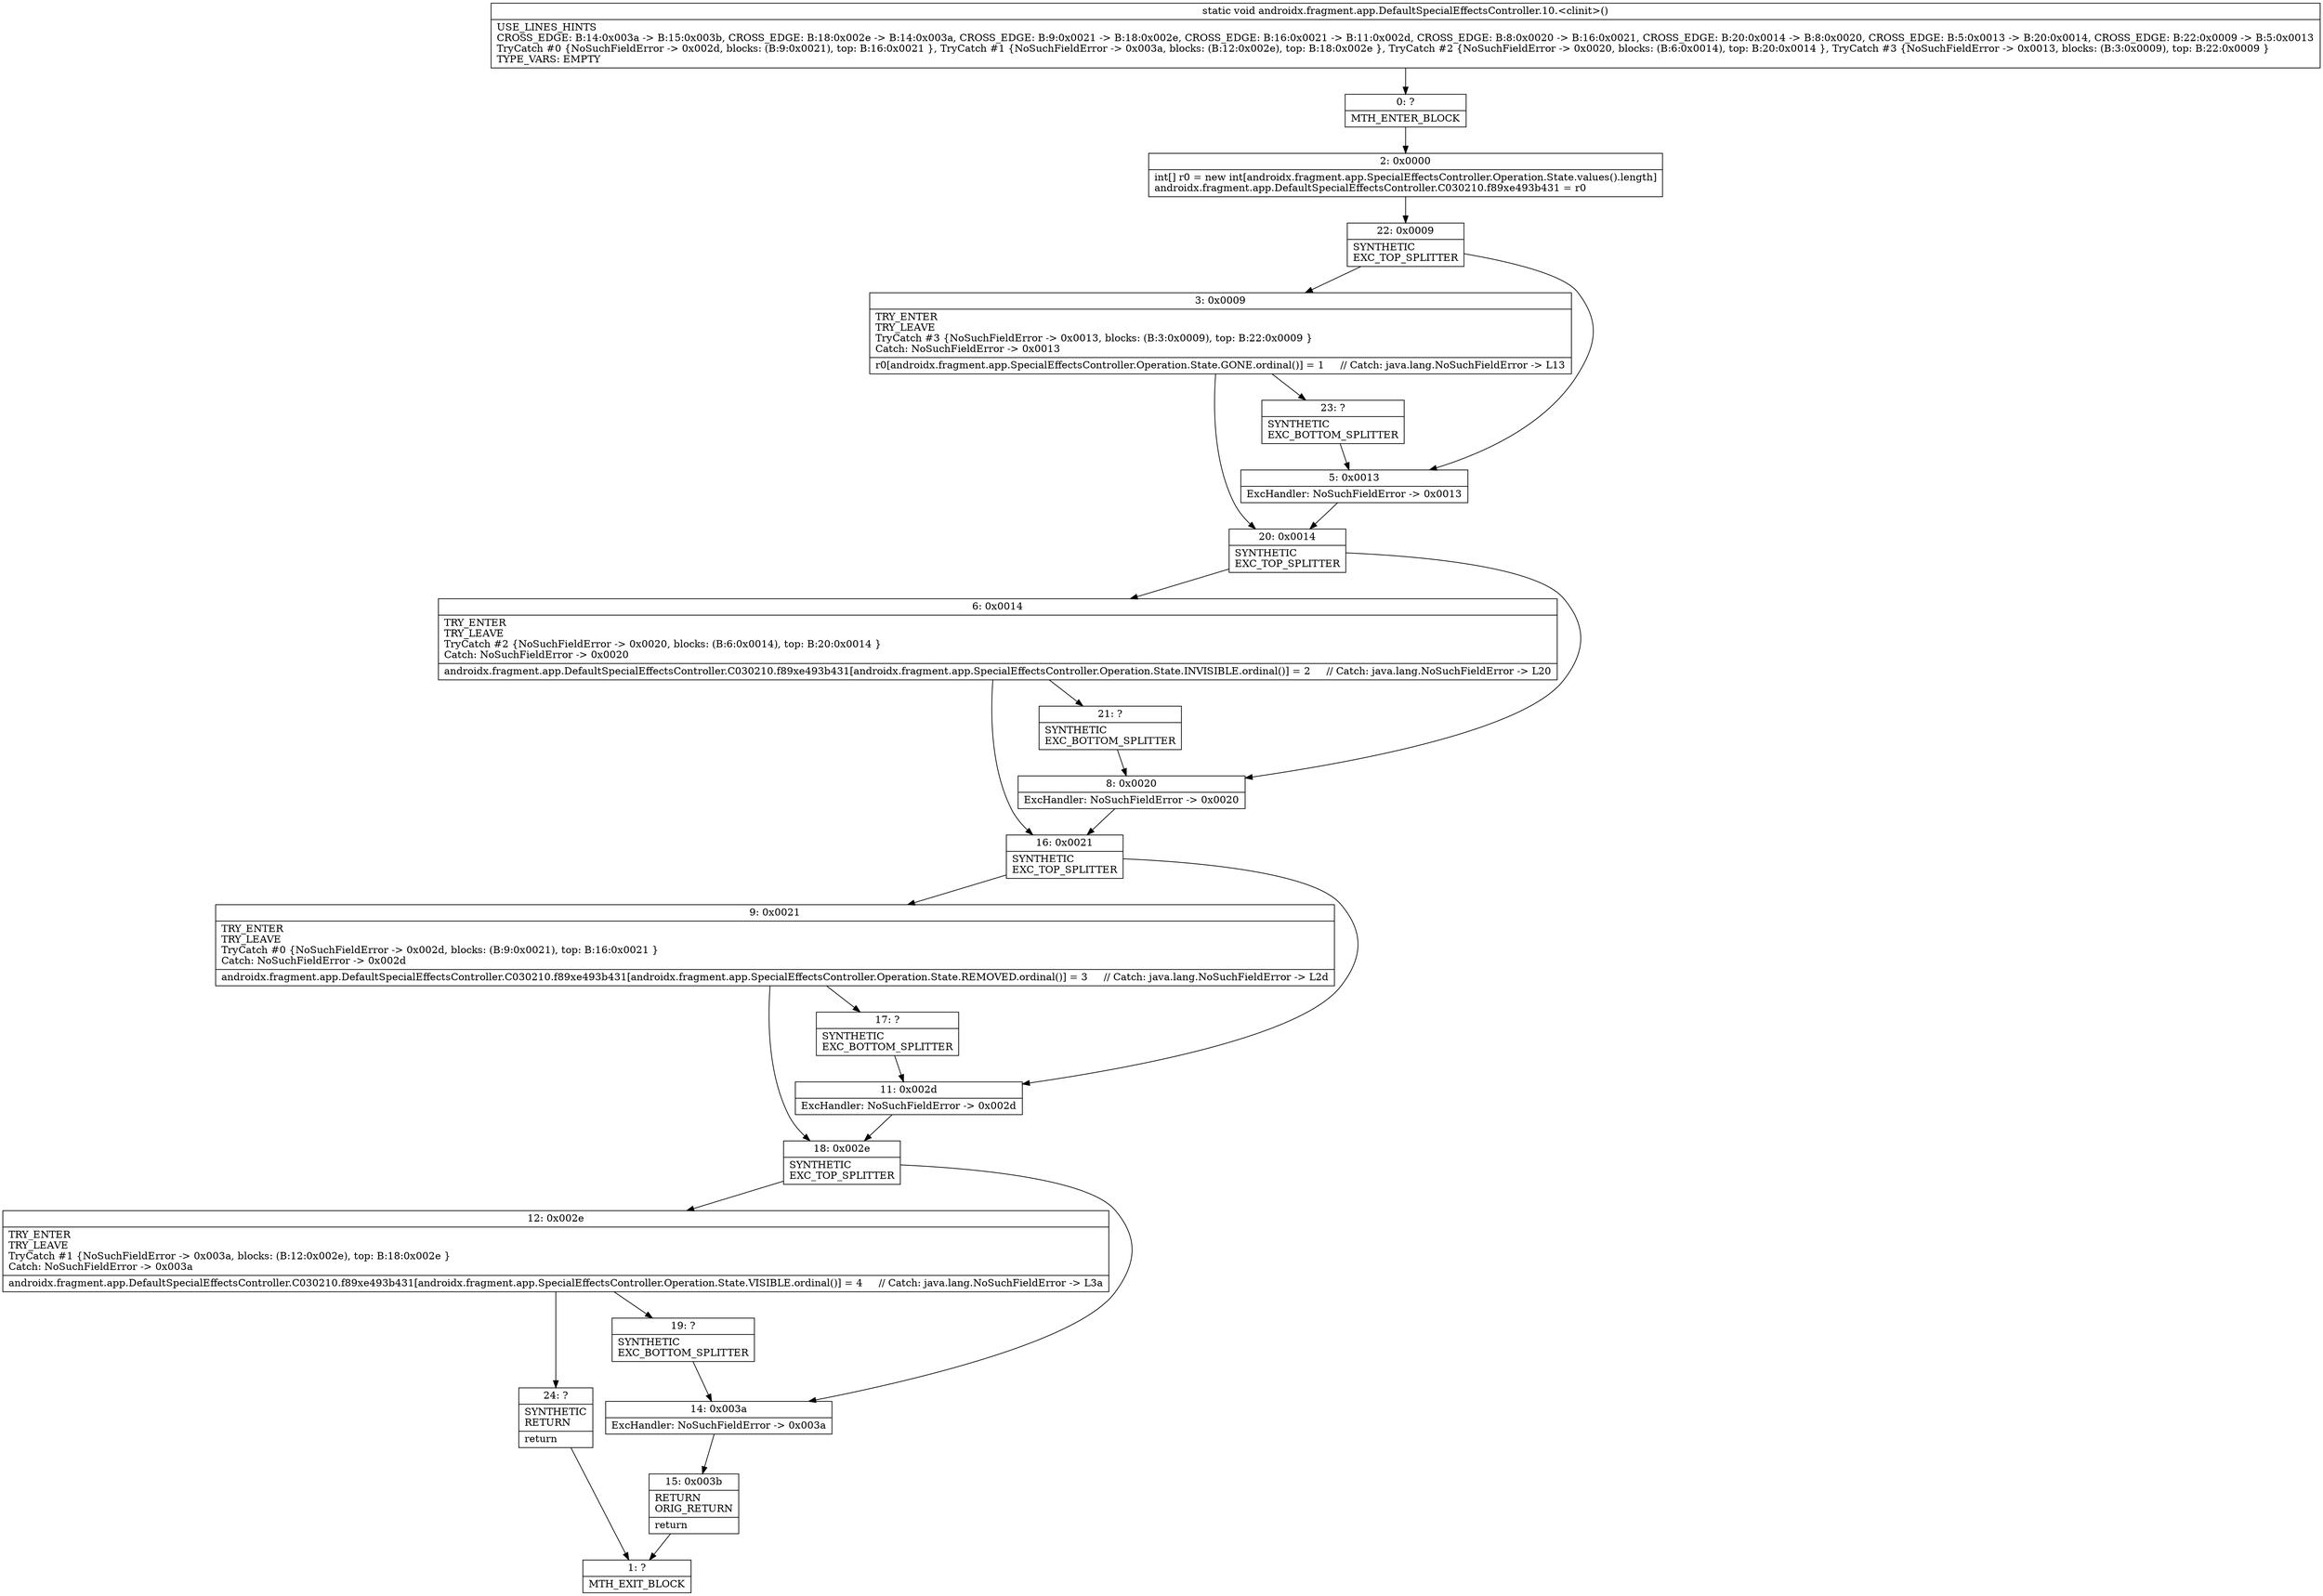 digraph "CFG forandroidx.fragment.app.DefaultSpecialEffectsController.10.\<clinit\>()V" {
Node_0 [shape=record,label="{0\:\ ?|MTH_ENTER_BLOCK\l}"];
Node_2 [shape=record,label="{2\:\ 0x0000|int[] r0 = new int[androidx.fragment.app.SpecialEffectsController.Operation.State.values().length]\landroidx.fragment.app.DefaultSpecialEffectsController.C030210.f89xe493b431 = r0\l}"];
Node_22 [shape=record,label="{22\:\ 0x0009|SYNTHETIC\lEXC_TOP_SPLITTER\l}"];
Node_3 [shape=record,label="{3\:\ 0x0009|TRY_ENTER\lTRY_LEAVE\lTryCatch #3 \{NoSuchFieldError \-\> 0x0013, blocks: (B:3:0x0009), top: B:22:0x0009 \}\lCatch: NoSuchFieldError \-\> 0x0013\l|r0[androidx.fragment.app.SpecialEffectsController.Operation.State.GONE.ordinal()] = 1     \/\/ Catch: java.lang.NoSuchFieldError \-\> L13\l}"];
Node_20 [shape=record,label="{20\:\ 0x0014|SYNTHETIC\lEXC_TOP_SPLITTER\l}"];
Node_6 [shape=record,label="{6\:\ 0x0014|TRY_ENTER\lTRY_LEAVE\lTryCatch #2 \{NoSuchFieldError \-\> 0x0020, blocks: (B:6:0x0014), top: B:20:0x0014 \}\lCatch: NoSuchFieldError \-\> 0x0020\l|androidx.fragment.app.DefaultSpecialEffectsController.C030210.f89xe493b431[androidx.fragment.app.SpecialEffectsController.Operation.State.INVISIBLE.ordinal()] = 2     \/\/ Catch: java.lang.NoSuchFieldError \-\> L20\l}"];
Node_16 [shape=record,label="{16\:\ 0x0021|SYNTHETIC\lEXC_TOP_SPLITTER\l}"];
Node_9 [shape=record,label="{9\:\ 0x0021|TRY_ENTER\lTRY_LEAVE\lTryCatch #0 \{NoSuchFieldError \-\> 0x002d, blocks: (B:9:0x0021), top: B:16:0x0021 \}\lCatch: NoSuchFieldError \-\> 0x002d\l|androidx.fragment.app.DefaultSpecialEffectsController.C030210.f89xe493b431[androidx.fragment.app.SpecialEffectsController.Operation.State.REMOVED.ordinal()] = 3     \/\/ Catch: java.lang.NoSuchFieldError \-\> L2d\l}"];
Node_17 [shape=record,label="{17\:\ ?|SYNTHETIC\lEXC_BOTTOM_SPLITTER\l}"];
Node_18 [shape=record,label="{18\:\ 0x002e|SYNTHETIC\lEXC_TOP_SPLITTER\l}"];
Node_12 [shape=record,label="{12\:\ 0x002e|TRY_ENTER\lTRY_LEAVE\lTryCatch #1 \{NoSuchFieldError \-\> 0x003a, blocks: (B:12:0x002e), top: B:18:0x002e \}\lCatch: NoSuchFieldError \-\> 0x003a\l|androidx.fragment.app.DefaultSpecialEffectsController.C030210.f89xe493b431[androidx.fragment.app.SpecialEffectsController.Operation.State.VISIBLE.ordinal()] = 4     \/\/ Catch: java.lang.NoSuchFieldError \-\> L3a\l}"];
Node_19 [shape=record,label="{19\:\ ?|SYNTHETIC\lEXC_BOTTOM_SPLITTER\l}"];
Node_24 [shape=record,label="{24\:\ ?|SYNTHETIC\lRETURN\l|return\l}"];
Node_1 [shape=record,label="{1\:\ ?|MTH_EXIT_BLOCK\l}"];
Node_14 [shape=record,label="{14\:\ 0x003a|ExcHandler: NoSuchFieldError \-\> 0x003a\l}"];
Node_15 [shape=record,label="{15\:\ 0x003b|RETURN\lORIG_RETURN\l|return\l}"];
Node_11 [shape=record,label="{11\:\ 0x002d|ExcHandler: NoSuchFieldError \-\> 0x002d\l}"];
Node_21 [shape=record,label="{21\:\ ?|SYNTHETIC\lEXC_BOTTOM_SPLITTER\l}"];
Node_8 [shape=record,label="{8\:\ 0x0020|ExcHandler: NoSuchFieldError \-\> 0x0020\l}"];
Node_23 [shape=record,label="{23\:\ ?|SYNTHETIC\lEXC_BOTTOM_SPLITTER\l}"];
Node_5 [shape=record,label="{5\:\ 0x0013|ExcHandler: NoSuchFieldError \-\> 0x0013\l}"];
MethodNode[shape=record,label="{static void androidx.fragment.app.DefaultSpecialEffectsController.10.\<clinit\>()  | USE_LINES_HINTS\lCROSS_EDGE: B:14:0x003a \-\> B:15:0x003b, CROSS_EDGE: B:18:0x002e \-\> B:14:0x003a, CROSS_EDGE: B:9:0x0021 \-\> B:18:0x002e, CROSS_EDGE: B:16:0x0021 \-\> B:11:0x002d, CROSS_EDGE: B:8:0x0020 \-\> B:16:0x0021, CROSS_EDGE: B:20:0x0014 \-\> B:8:0x0020, CROSS_EDGE: B:5:0x0013 \-\> B:20:0x0014, CROSS_EDGE: B:22:0x0009 \-\> B:5:0x0013\lTryCatch #0 \{NoSuchFieldError \-\> 0x002d, blocks: (B:9:0x0021), top: B:16:0x0021 \}, TryCatch #1 \{NoSuchFieldError \-\> 0x003a, blocks: (B:12:0x002e), top: B:18:0x002e \}, TryCatch #2 \{NoSuchFieldError \-\> 0x0020, blocks: (B:6:0x0014), top: B:20:0x0014 \}, TryCatch #3 \{NoSuchFieldError \-\> 0x0013, blocks: (B:3:0x0009), top: B:22:0x0009 \}\lTYPE_VARS: EMPTY\l}"];
MethodNode -> Node_0;Node_0 -> Node_2;
Node_2 -> Node_22;
Node_22 -> Node_3;
Node_22 -> Node_5;
Node_3 -> Node_20;
Node_3 -> Node_23;
Node_20 -> Node_6;
Node_20 -> Node_8;
Node_6 -> Node_16;
Node_6 -> Node_21;
Node_16 -> Node_9;
Node_16 -> Node_11;
Node_9 -> Node_17;
Node_9 -> Node_18;
Node_17 -> Node_11;
Node_18 -> Node_12;
Node_18 -> Node_14;
Node_12 -> Node_19;
Node_12 -> Node_24;
Node_19 -> Node_14;
Node_24 -> Node_1;
Node_14 -> Node_15;
Node_15 -> Node_1;
Node_11 -> Node_18;
Node_21 -> Node_8;
Node_8 -> Node_16;
Node_23 -> Node_5;
Node_5 -> Node_20;
}

